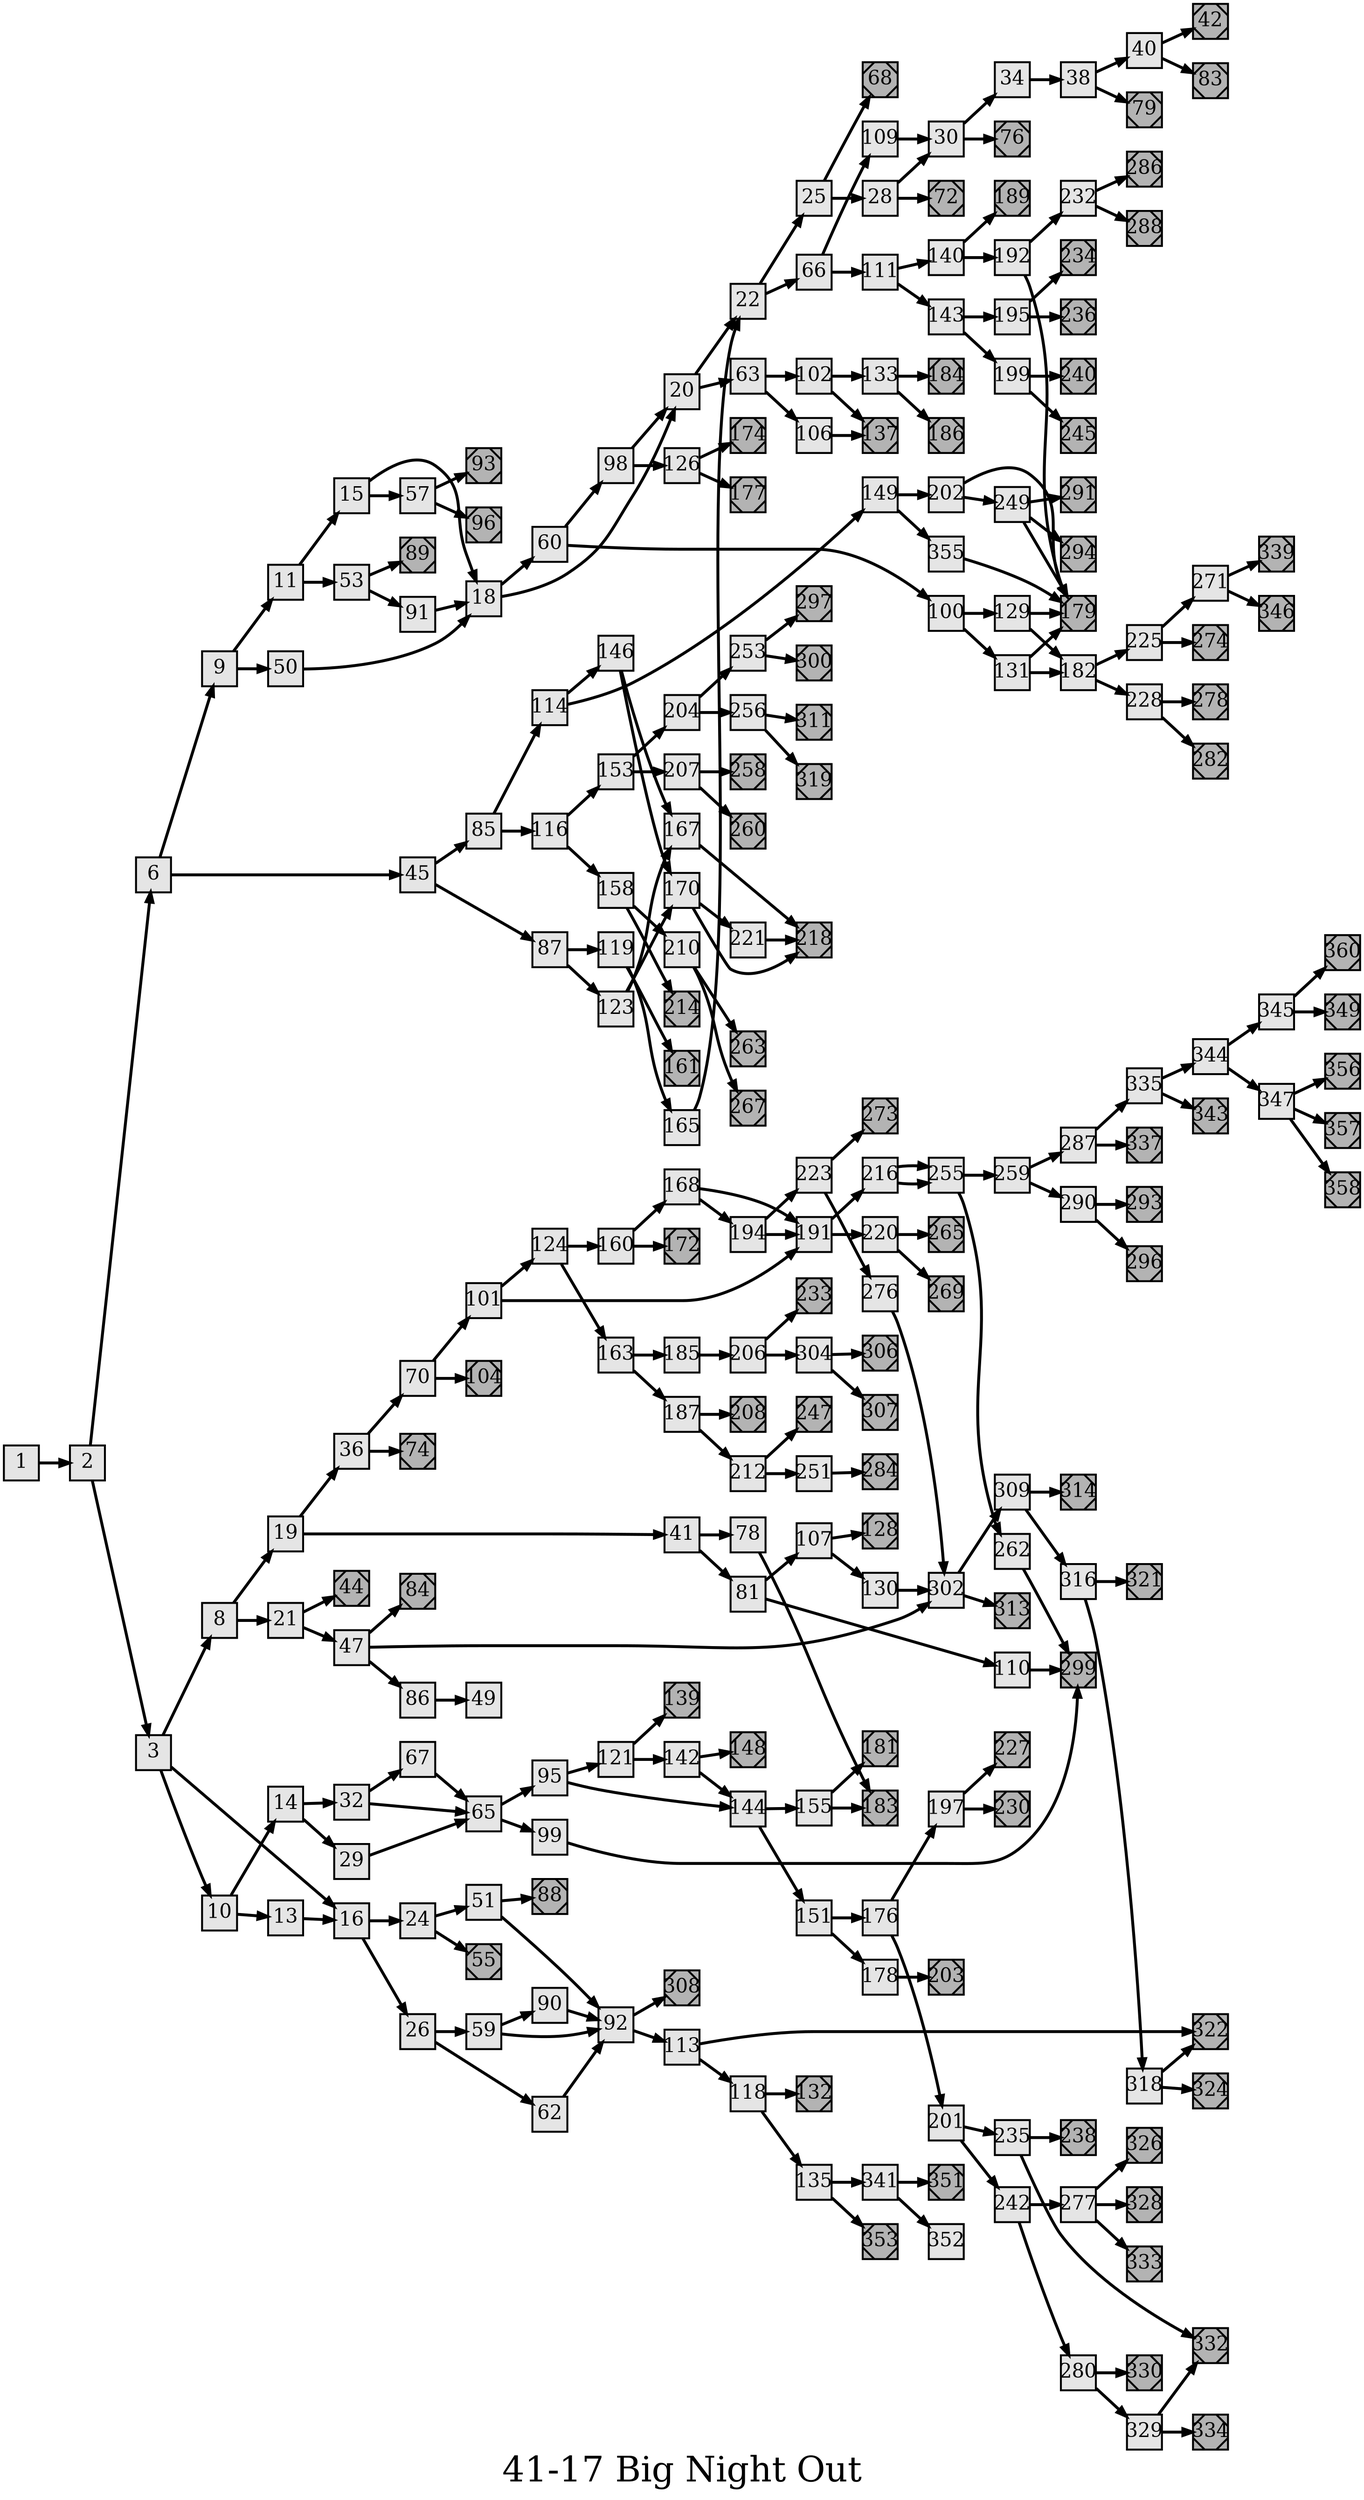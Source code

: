 digraph g{
  graph [ label="41-17 Big Night Out" rankdir=LR, ordering=out, fontsize=36, nodesep="0.35", ranksep="0.45"];
  node  [shape=rect, penwidth=2, fontsize=20, style=filled, fillcolor=grey90, margin="0,0", labelfloat=true, regular=true, fixedsize=true];
  edge  [labelfloat=true, penwidth=3, fontsize=12];

  1 -> 2;
  2 -> 6;
  2 -> 3;
  3 -> 8;
  3 -> 16;
  3 -> 10;
  6 -> 9;
  6 -> 45;
  8 -> 19;
  8 -> 21;
  9 -> 11;
  9 -> 50;
  10 -> 14;
  10 -> 13;
  11 -> 15;
  11 -> 53;
  13 -> 16;
  14 -> 32;
  14 -> 29;
  15 -> 18;
  15 -> 57;
  16 -> 24;
  16 -> 26;
  18 -> 60;
  18 -> 20;
  19 -> 36;
  19 -> 41;
  20 -> 22;
  20 -> 63;
  21 -> 44;
  21 -> 47;
  22 -> 25;
  22 -> 66;
  24 -> 51;
  24 -> 55;
  25 -> 28;
  25 -> 68;
  26 -> 59;
  26 -> 62;
  28 -> 30;
  28 -> 72;
  29 -> 65;
  30 -> 34;
  30 -> 76;
  32 -> 67;
  32 -> 65;
  34 -> 38;
  36 -> 70;
  36 -> 74;
  38 -> 40;
  38 -> 79;
  40 -> 42;
  40 -> 83;
  41 -> 78;
  41 -> 81;
  42	[ xlabel="E", shape=Msquare, fontsize=20, fillcolor=grey70, xlabel="" ];
  44	[ xlabel="E", shape=Msquare, fontsize=20, fillcolor=grey70, xlabel="" ];
  45 -> 85;
  45 -> 87;
  47 -> 84;
  47 -> 302;
  47 -> 86;
  50 -> 18;
  51 -> 88;
  51 -> 92;
  53 -> 89;
  53 -> 91;
  55	[ xlabel="E", shape=Msquare, fontsize=20, fillcolor=grey70, xlabel="" ];
  57 -> 93;
  57 -> 96;
  59 -> 90;
  59 -> 92;
  60 -> 98;
  60 -> 100;
  62 -> 92;
  63 -> 102;
  63 -> 106;
  65 -> 95;
  65 -> 99;
  66 -> 109;
  66 -> 111;
  67 -> 65;
  68	[ xlabel="E", shape=Msquare, fontsize=20, fillcolor=grey70, xlabel="" ];
  70 -> 101;
  70 -> 104;
  72	[ xlabel="E", shape=Msquare, fontsize=20, fillcolor=grey70, xlabel="" ];
  74	[ xlabel="E", shape=Msquare, fontsize=20, fillcolor=grey70, xlabel="" ];
  76	[ xlabel="E", shape=Msquare, fontsize=20, fillcolor=grey70, xlabel="" ];
  78 -> 183;
  79	[ xlabel="E", shape=Msquare, fontsize=20, fillcolor=grey70, xlabel="" ];
  81 -> 107;
  81 -> 110;
  83	[ xlabel="E", shape=Msquare, fontsize=20, fillcolor=grey70, xlabel="" ];
  84	[ xlabel="E", shape=Msquare, fontsize=20, fillcolor=grey70, xlabel="" ];
  85 -> 114;
  85 -> 116;
  86 -> 49;
  87 -> 119;
  87 -> 123;
  88	[ xlabel="E", shape=Msquare, fontsize=20, fillcolor=grey70, xlabel="" ];
  89	[ xlabel="E", shape=Msquare, fontsize=20, fillcolor=grey70, xlabel="" ];
  90 -> 92;
  91 -> 18;
  92 -> 308;
  92 -> 113;
  93	[ xlabel="E", shape=Msquare, fontsize=20, fillcolor=grey70, xlabel="" ];
  95 -> 121;
  95 -> 144;
  96	[ xlabel="E", shape=Msquare, fontsize=20, fillcolor=grey70, xlabel="" ];
  98 -> 20;
  98 -> 126;
  99 -> 299;
  100 -> 129;
  100 -> 131;
  101 -> 124;
  101 -> 191;
  102 -> 133;
  102 -> 137;
  104	[ xlabel="E", shape=Msquare, fontsize=20, fillcolor=grey70, xlabel="" ];
  106 -> 137;
  107 -> 128;
  107 -> 130;
  109 -> 30;
  110 -> 299;
  111 -> 140;
  111 -> 143;
  113 -> 322;
  113 -> 118;
  114 -> 146;
  114 -> 149;
  116 -> 153;
  116 -> 158;
  118 -> 132;
  118 -> 135;
  119 -> 161;
  119 -> 165;
  121 -> 139;
  121 -> 142;
  123 -> 167;
  123 -> 170;
  124 -> 160;
  124 -> 163;
  126 -> 174;
  126 -> 177;
  128	[ xlabel="E", shape=Msquare, fontsize=20, fillcolor=grey70, xlabel="" ];
  129 -> 179;
  129 -> 182;
  130 -> 302;
  131 -> 179;
  131 -> 182;
  132	[ xlabel="E", shape=Msquare, fontsize=20, fillcolor=grey70, xlabel="" ];
  133 -> 184;
  133 -> 186;
  135 -> 341;
  135 -> 353;
  137	[ xlabel="E", shape=Msquare, fontsize=20, fillcolor=grey70, xlabel="" ];
  139	[ xlabel="E", shape=Msquare, fontsize=20, fillcolor=grey70, xlabel="" ];
  140 -> 189;
  140 -> 192;
  142 -> 148;
  142 -> 144;
  143 -> 195;
  143 -> 199;
  144 -> 155;
  144 -> 151;
  146 -> 167;
  146 -> 170;
  148	[ xlabel="E", shape=Msquare, fontsize=20, fillcolor=grey70, xlabel="" ];
  149 -> 202;
  149 -> 355;
  151 -> 176;
  151 -> 178;
  153 -> 204;
  153 -> 207;
  155 -> 181;
  155 -> 183;
  158 -> 210;
  158 -> 214;
  160 -> 168;
  160 -> 172;
  161	[ xlabel="E", shape=Msquare, fontsize=20, fillcolor=grey70, xlabel="" ];
  163 -> 185;
  163 -> 187;
  165 -> 22;
  167 -> 218;
  168 -> 191;
  168 -> 194;
  170 -> 221;
  170 -> 218;
  172	[ xlabel="E", shape=Msquare, fontsize=20, fillcolor=grey70, xlabel="" ];
  174	[ xlabel="E", shape=Msquare, fontsize=20, fillcolor=grey70, xlabel="" ];
  176 -> 197;
  176 -> 201;
  177	[ xlabel="E", shape=Msquare, fontsize=20, fillcolor=grey70, xlabel="" ];
  178 -> 203;
  179	[ xlabel="E", shape=Msquare, fontsize=20, fillcolor=grey70, xlabel="" ];
  181	[ xlabel="E", shape=Msquare, fontsize=20, fillcolor=grey70, xlabel="" ];
  182 -> 225;
  182 -> 228;
  183	[ xlabel="E", shape=Msquare, fontsize=20, fillcolor=grey70, xlabel="" ];
  184	[ xlabel="E", shape=Msquare, fontsize=20, fillcolor=grey70, xlabel="" ];
  185 -> 206;
  186	[ xlabel="E", shape=Msquare, fontsize=20, fillcolor=grey70, xlabel="" ];
  187 -> 208;
  187 -> 212;
  189	[ xlabel="E", shape=Msquare, fontsize=20, fillcolor=grey70, xlabel="" ];
  191 -> 216;
  191 -> 220;
  192 -> 232;
  192 -> 179;
  194 -> 223;
  194 -> 191;
  195 -> 234;
  195 -> 236;
  197 -> 227;
  197 -> 230;
  199 -> 240;
  199 -> 245;
  201 -> 235;
  201 -> 242;
  202 -> 179;
  202 -> 249;
  203	[ xlabel="E", shape=Msquare, fontsize=20, fillcolor=grey70, xlabel="" ];
  204 -> 253;
  204 -> 256;
  206 -> 233;
  206 -> 304;
  207 -> 258;
  207 -> 260;
  208	[ xlabel="E", shape=Msquare, fontsize=20, fillcolor=grey70, xlabel="" ];
  210 -> 263;
  210 -> 267;
  212 -> 247;
  212 -> 251;
  214	[ xlabel="E", shape=Msquare, fontsize=20, fillcolor=grey70, xlabel="" ];
  216 -> 255;
  216 -> 255;
  218	[ xlabel="E", shape=Msquare, fontsize=20, fillcolor=grey70, xlabel="" ];
  220 -> 265;
  220 -> 269;
  221 -> 218;
  223 -> 273;
  223 -> 276;
  225 -> 271;
  225 -> 274;
  227	[ xlabel="E", shape=Msquare, fontsize=20, fillcolor=grey70, xlabel="" ];
  228 -> 278;
  228 -> 282;
  230	[ xlabel="E", shape=Msquare, fontsize=20, fillcolor=grey70, xlabel="" ];
  232 -> 286;
  232 -> 288;
  233	[ xlabel="E", shape=Msquare, fontsize=20, fillcolor=grey70, xlabel="" ];
  234	[ xlabel="E", shape=Msquare, fontsize=20, fillcolor=grey70, xlabel="" ];
  235 -> 238;
  235 -> 332;
  236	[ xlabel="E", shape=Msquare, fontsize=20, fillcolor=grey70, xlabel="" ];
  238	[ xlabel="E", shape=Msquare, fontsize=20, fillcolor=grey70, xlabel="" ];
  240	[ xlabel="E", shape=Msquare, fontsize=20, fillcolor=grey70, xlabel="" ];
  242 -> 277;
  242 -> 280;
  245	[ xlabel="E", shape=Msquare, fontsize=20, fillcolor=grey70, xlabel="" ];
  247	[ xlabel="E", shape=Msquare, fontsize=20, fillcolor=grey70, xlabel="" ];
  249 -> 291;
  249 -> 294;
  249 -> 179;
  251 -> 284;
  253 -> 297;
  253 -> 300;
  255 -> 259;
  255 -> 262;
  256 -> 311;
  256 -> 319;
  258	[ xlabel="E", shape=Msquare, fontsize=20, fillcolor=grey70, xlabel="" ];
  259 -> 287;
  259 -> 290;
  260	[ xlabel="E", shape=Msquare, fontsize=20, fillcolor=grey70, xlabel="" ];
  262 -> 299;
  263	[ xlabel="E", shape=Msquare, fontsize=20, fillcolor=grey70, xlabel="" ];
  265	[ xlabel="E", shape=Msquare, fontsize=20, fillcolor=grey70, xlabel="" ];
  267	[ xlabel="E", shape=Msquare, fontsize=20, fillcolor=grey70, xlabel="" ];
  269	[ xlabel="E", shape=Msquare, fontsize=20, fillcolor=grey70, xlabel="" ];
  271 -> 339;
  271 -> 346;
  273	[ xlabel="E", shape=Msquare, fontsize=20, fillcolor=grey70, xlabel="" ];
  274	[ xlabel="E", shape=Msquare, fontsize=20, fillcolor=grey70, xlabel="" ];
  276 -> 302;
  277 -> 326;
  277 -> 328;
  277 -> 333;
  278	[ xlabel="E", shape=Msquare, fontsize=20, fillcolor=grey70, xlabel="" ];
  280 -> 329;
  280 -> 330;
  282	[ xlabel="E", shape=Msquare, fontsize=20, fillcolor=grey70, xlabel="" ];
  284	[ xlabel="E", shape=Msquare, fontsize=20, fillcolor=grey70, xlabel="" ];
  286	[ xlabel="E", shape=Msquare, fontsize=20, fillcolor=grey70, xlabel="" ];
  287 -> 335;
  287 -> 337;
  288	[ xlabel="E", shape=Msquare, fontsize=20, fillcolor=grey70, xlabel="" ];
  290 -> 293;
  290 -> 296;
  291	[ xlabel="E", shape=Msquare, fontsize=20, fillcolor=grey70, xlabel="" ];
  291	[ xlabel="E", shape=Msquare, fontsize=20, fillcolor=grey70, xlabel="" ];
  293	[ xlabel="E", shape=Msquare, fontsize=20, fillcolor=grey70, xlabel="" ];
  294	[ xlabel="E", shape=Msquare, fontsize=20, fillcolor=grey70, xlabel="" ];
  296	[ xlabel="E", shape=Msquare, fontsize=20, fillcolor=grey70, xlabel="" ];
  297	[ xlabel="E", shape=Msquare, fontsize=20, fillcolor=grey70, xlabel="" ];
  299	[ xlabel="E", shape=Msquare, fontsize=20, fillcolor=grey70, xlabel="" ];
  300	[ xlabel="E", shape=Msquare, fontsize=20, fillcolor=grey70, xlabel="" ];
  302 -> 309;
  302 -> 313;
  304 -> 306;
  304 -> 307;
  306	[ xlabel="E", shape=Msquare, fontsize=20, fillcolor=grey70, xlabel="" ];
  307	[ xlabel="E", shape=Msquare, fontsize=20, fillcolor=grey70, xlabel="" ];
  308	[ xlabel="E", shape=Msquare, fontsize=20, fillcolor=grey70, xlabel="" ];
  309 -> 314;
  309 -> 316;
  311	[ xlabel="E", shape=Msquare, fontsize=20, fillcolor=grey70, xlabel="" ];
  313	[ xlabel="E", shape=Msquare, fontsize=20, fillcolor=grey70, xlabel="" ];
  314	[ xlabel="E", shape=Msquare, fontsize=20, fillcolor=grey70, xlabel="" ];
  316 -> 318;
  316 -> 321;
  318 -> 322;
  318 -> 324;
  319	[ xlabel="E", shape=Msquare, fontsize=20, fillcolor=grey70, xlabel="" ];
  321	[ xlabel="E", shape=Msquare, fontsize=20, fillcolor=grey70, xlabel="" ];
  322	[ xlabel="E", shape=Msquare, fontsize=20, fillcolor=grey70, xlabel="" ];
  324	[ xlabel="E", shape=Msquare, fontsize=20, fillcolor=grey70, xlabel="" ];
  326	[ xlabel="E", shape=Msquare, fontsize=20, fillcolor=grey70, xlabel="" ];
  328	[ xlabel="E", shape=Msquare, fontsize=20, fillcolor=grey70, xlabel="" ];
  329 -> 332;
  329 -> 334;
  330	[ xlabel="E", shape=Msquare, fontsize=20, fillcolor=grey70, xlabel="" ];
  332	[ xlabel="E", shape=Msquare, fontsize=20, fillcolor=grey70, xlabel="" ];
  333	[ xlabel="E", shape=Msquare, fontsize=20, fillcolor=grey70, xlabel="" ];
  334	[ xlabel="E", shape=Msquare, fontsize=20, fillcolor=grey70, xlabel="" ];
  335 -> 344;
  335 -> 343;
  337	[ xlabel="E", shape=Msquare, fontsize=20, fillcolor=grey70, xlabel="" ];
  339	[ xlabel="E", shape=Msquare, fontsize=20, fillcolor=grey70, xlabel="" ];
  341 -> 351;
  341 -> 352;
  343	[ xlabel="E", shape=Msquare, fontsize=20, fillcolor=grey70, xlabel="" ];
  344 -> 345;
  344 -> 347;
  345 -> 360;
  345 -> 349;
  346	[ xlabel="E", shape=Msquare, fontsize=20, fillcolor=grey70, xlabel="" ];
  347 -> 356;
  347 -> 357;
  347 -> 358;
  349	[ xlabel="E", shape=Msquare, fontsize=20, fillcolor=grey70, xlabel="" ];
  351	[ xlabel="E", shape=Msquare, fontsize=20, fillcolor=grey70, xlabel="" ];
  353	[ xlabel="E", shape=Msquare, fontsize=20, fillcolor=grey70, xlabel="" ];
  355 -> 179;
  356	[ xlabel="E", shape=Msquare, fontsize=20, fillcolor=grey70, xlabel="" ];
  357	[ xlabel="E", shape=Msquare, fontsize=20, fillcolor=grey70, xlabel="" ];
  358	[ xlabel="E", shape=Msquare, fontsize=20, fillcolor=grey70, xlabel="" ];
  360	[ xlabel="E", shape=Msquare, fontsize=20, fillcolor=grey70, xlabel="" ];
}

